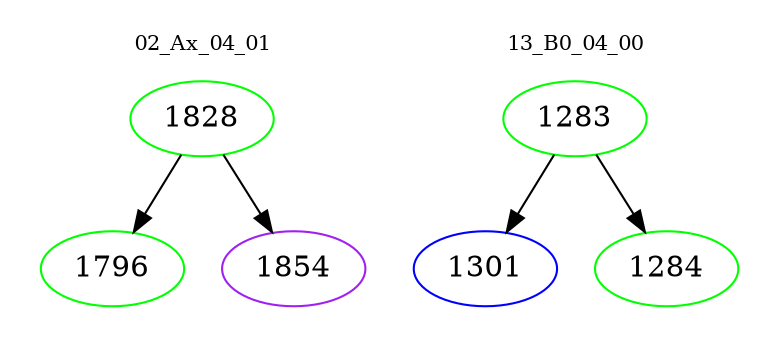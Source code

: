 digraph{
subgraph cluster_0 {
color = white
label = "02_Ax_04_01";
fontsize=10;
T0_1828 [label="1828", color="green"]
T0_1828 -> T0_1796 [color="black"]
T0_1796 [label="1796", color="green"]
T0_1828 -> T0_1854 [color="black"]
T0_1854 [label="1854", color="purple"]
}
subgraph cluster_1 {
color = white
label = "13_B0_04_00";
fontsize=10;
T1_1283 [label="1283", color="green"]
T1_1283 -> T1_1301 [color="black"]
T1_1301 [label="1301", color="blue"]
T1_1283 -> T1_1284 [color="black"]
T1_1284 [label="1284", color="green"]
}
}
